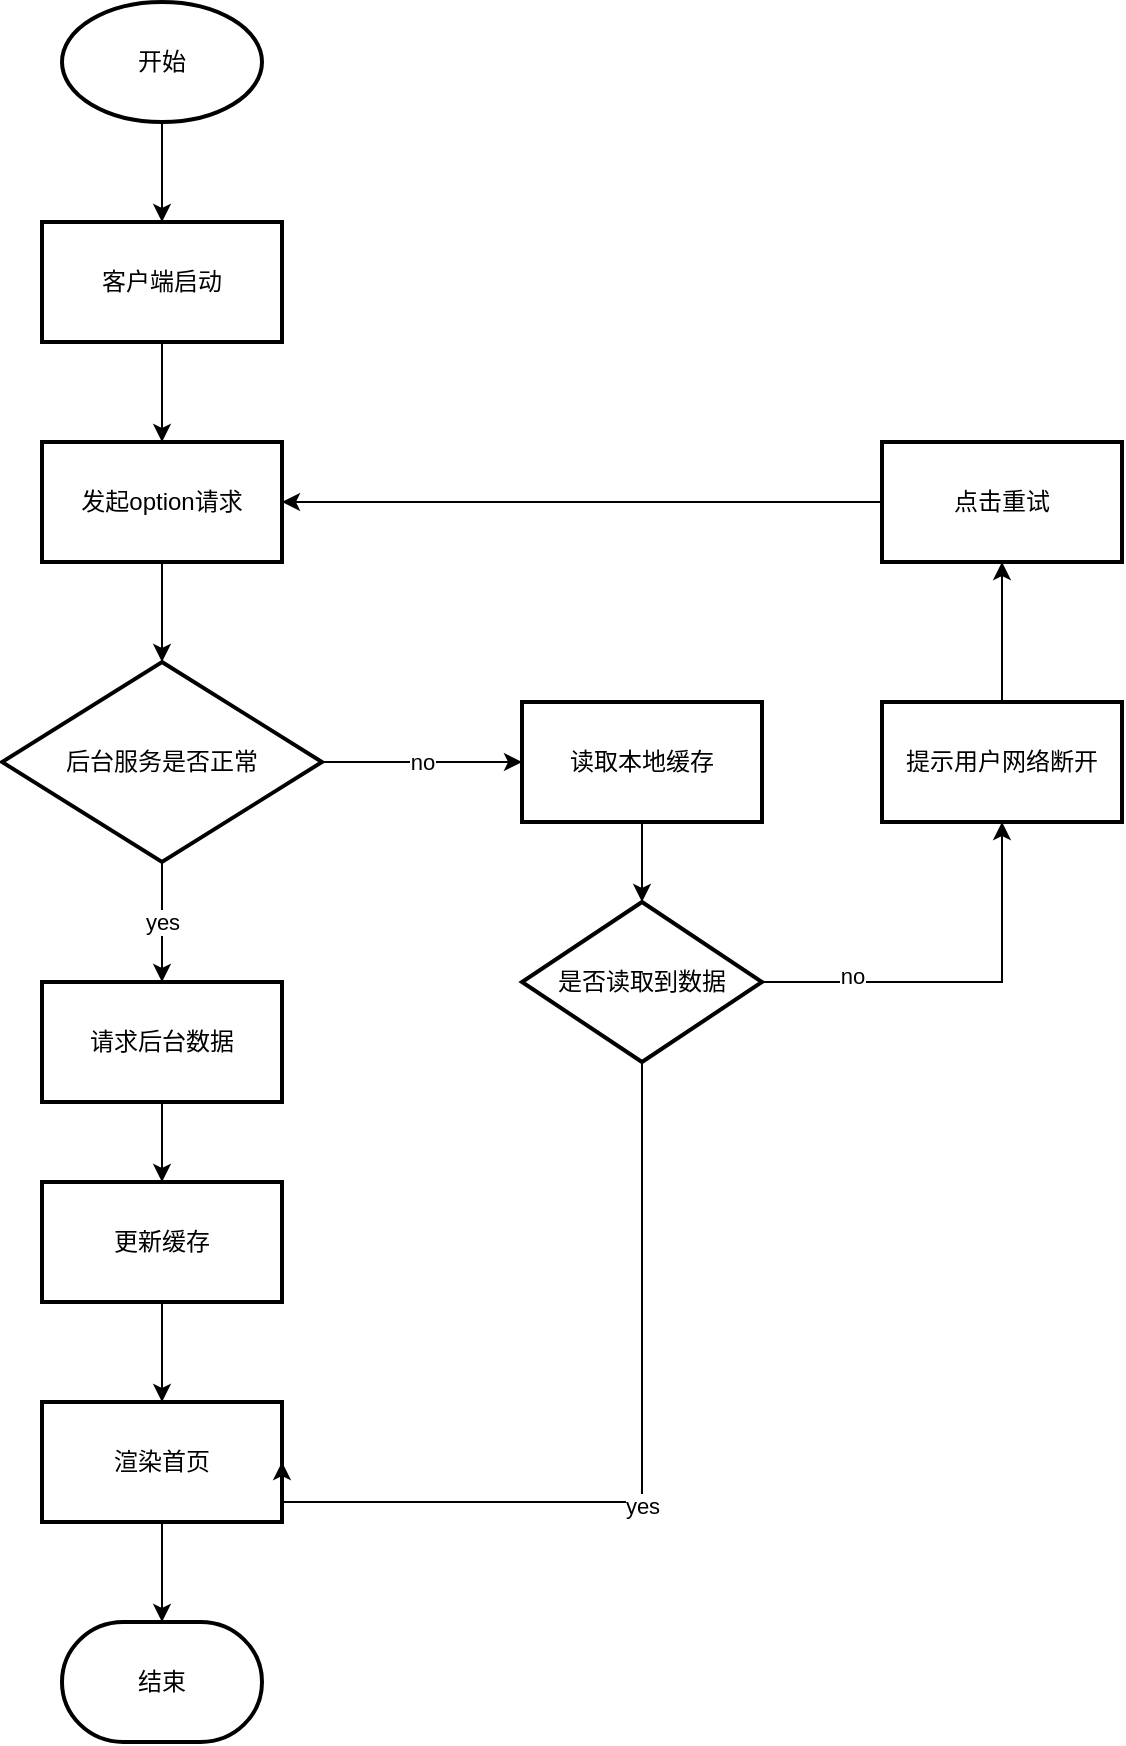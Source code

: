<mxfile version="16.1.2" type="github">
  <diagram id="-nCn3_ou5zMqZBry92oC" name="第 1 页">
    <mxGraphModel dx="1038" dy="491" grid="1" gridSize="10" guides="1" tooltips="1" connect="1" arrows="1" fold="1" page="1" pageScale="1" pageWidth="827" pageHeight="1169" math="0" shadow="0">
      <root>
        <mxCell id="0" />
        <mxCell id="1" parent="0" />
        <mxCell id="4RD6xHpMuVBiaNQP-EiV-4" value="" style="edgeStyle=orthogonalEdgeStyle;rounded=0;orthogonalLoop=1;jettySize=auto;html=1;" edge="1" parent="1" source="4RD6xHpMuVBiaNQP-EiV-2" target="4RD6xHpMuVBiaNQP-EiV-3">
          <mxGeometry relative="1" as="geometry" />
        </mxCell>
        <mxCell id="4RD6xHpMuVBiaNQP-EiV-2" value="开始" style="strokeWidth=2;html=1;shape=mxgraph.flowchart.start_1;whiteSpace=wrap;" vertex="1" parent="1">
          <mxGeometry x="370" y="210" width="100" height="60" as="geometry" />
        </mxCell>
        <mxCell id="4RD6xHpMuVBiaNQP-EiV-6" value="" style="edgeStyle=orthogonalEdgeStyle;rounded=0;orthogonalLoop=1;jettySize=auto;html=1;" edge="1" parent="1" source="4RD6xHpMuVBiaNQP-EiV-3" target="4RD6xHpMuVBiaNQP-EiV-5">
          <mxGeometry relative="1" as="geometry" />
        </mxCell>
        <mxCell id="4RD6xHpMuVBiaNQP-EiV-3" value="客户端启动" style="whiteSpace=wrap;html=1;strokeWidth=2;" vertex="1" parent="1">
          <mxGeometry x="360" y="320" width="120" height="60" as="geometry" />
        </mxCell>
        <mxCell id="4RD6xHpMuVBiaNQP-EiV-24" value="" style="edgeStyle=orthogonalEdgeStyle;rounded=0;orthogonalLoop=1;jettySize=auto;html=1;" edge="1" parent="1" source="4RD6xHpMuVBiaNQP-EiV-5" target="4RD6xHpMuVBiaNQP-EiV-23">
          <mxGeometry relative="1" as="geometry" />
        </mxCell>
        <mxCell id="4RD6xHpMuVBiaNQP-EiV-5" value="发起option请求" style="whiteSpace=wrap;html=1;strokeWidth=2;" vertex="1" parent="1">
          <mxGeometry x="360" y="430" width="120" height="60" as="geometry" />
        </mxCell>
        <mxCell id="4RD6xHpMuVBiaNQP-EiV-47" style="edgeStyle=orthogonalEdgeStyle;rounded=0;orthogonalLoop=1;jettySize=auto;html=1;entryX=0.5;entryY=0;entryDx=0;entryDy=0;entryPerimeter=0;" edge="1" parent="1" source="4RD6xHpMuVBiaNQP-EiV-11" target="4RD6xHpMuVBiaNQP-EiV-46">
          <mxGeometry relative="1" as="geometry" />
        </mxCell>
        <mxCell id="4RD6xHpMuVBiaNQP-EiV-11" value="渲染首页" style="whiteSpace=wrap;html=1;strokeWidth=2;" vertex="1" parent="1">
          <mxGeometry x="360" y="910" width="120" height="60" as="geometry" />
        </mxCell>
        <mxCell id="4RD6xHpMuVBiaNQP-EiV-26" value="yes" style="edgeStyle=orthogonalEdgeStyle;rounded=0;orthogonalLoop=1;jettySize=auto;html=1;" edge="1" parent="1" source="4RD6xHpMuVBiaNQP-EiV-23" target="4RD6xHpMuVBiaNQP-EiV-25">
          <mxGeometry relative="1" as="geometry">
            <Array as="points">
              <mxPoint x="420" y="670" />
              <mxPoint x="420" y="670" />
            </Array>
          </mxGeometry>
        </mxCell>
        <mxCell id="4RD6xHpMuVBiaNQP-EiV-28" value="no" style="edgeStyle=orthogonalEdgeStyle;rounded=0;orthogonalLoop=1;jettySize=auto;html=1;" edge="1" parent="1" source="4RD6xHpMuVBiaNQP-EiV-23" target="4RD6xHpMuVBiaNQP-EiV-27">
          <mxGeometry relative="1" as="geometry" />
        </mxCell>
        <mxCell id="4RD6xHpMuVBiaNQP-EiV-23" value="&lt;span&gt;后台服务是否正常&lt;/span&gt;" style="rhombus;whiteSpace=wrap;html=1;strokeWidth=2;" vertex="1" parent="1">
          <mxGeometry x="340" y="540" width="160" height="100" as="geometry" />
        </mxCell>
        <mxCell id="4RD6xHpMuVBiaNQP-EiV-36" style="edgeStyle=orthogonalEdgeStyle;rounded=0;orthogonalLoop=1;jettySize=auto;html=1;entryX=0.5;entryY=0;entryDx=0;entryDy=0;" edge="1" parent="1" source="4RD6xHpMuVBiaNQP-EiV-25" target="4RD6xHpMuVBiaNQP-EiV-35">
          <mxGeometry relative="1" as="geometry" />
        </mxCell>
        <mxCell id="4RD6xHpMuVBiaNQP-EiV-25" value="请求后台数据" style="whiteSpace=wrap;html=1;strokeWidth=2;" vertex="1" parent="1">
          <mxGeometry x="360" y="700" width="120" height="60" as="geometry" />
        </mxCell>
        <mxCell id="4RD6xHpMuVBiaNQP-EiV-30" value="" style="edgeStyle=orthogonalEdgeStyle;rounded=0;orthogonalLoop=1;jettySize=auto;html=1;" edge="1" parent="1" source="4RD6xHpMuVBiaNQP-EiV-27" target="4RD6xHpMuVBiaNQP-EiV-29">
          <mxGeometry relative="1" as="geometry" />
        </mxCell>
        <mxCell id="4RD6xHpMuVBiaNQP-EiV-27" value="读取本地缓存" style="whiteSpace=wrap;html=1;strokeWidth=2;" vertex="1" parent="1">
          <mxGeometry x="600" y="560" width="120" height="60" as="geometry" />
        </mxCell>
        <mxCell id="4RD6xHpMuVBiaNQP-EiV-32" style="edgeStyle=orthogonalEdgeStyle;rounded=0;orthogonalLoop=1;jettySize=auto;html=1;entryX=1;entryY=0.5;entryDx=0;entryDy=0;" edge="1" parent="1" source="4RD6xHpMuVBiaNQP-EiV-29" target="4RD6xHpMuVBiaNQP-EiV-11">
          <mxGeometry relative="1" as="geometry">
            <Array as="points">
              <mxPoint x="660" y="960" />
            </Array>
          </mxGeometry>
        </mxCell>
        <mxCell id="4RD6xHpMuVBiaNQP-EiV-33" value="yes" style="edgeLabel;html=1;align=center;verticalAlign=middle;resizable=0;points=[];" vertex="1" connectable="0" parent="4RD6xHpMuVBiaNQP-EiV-32">
          <mxGeometry x="0.051" y="2" relative="1" as="geometry">
            <mxPoint as="offset" />
          </mxGeometry>
        </mxCell>
        <mxCell id="4RD6xHpMuVBiaNQP-EiV-41" value="" style="edgeStyle=orthogonalEdgeStyle;rounded=0;orthogonalLoop=1;jettySize=auto;html=1;" edge="1" parent="1" source="4RD6xHpMuVBiaNQP-EiV-29" target="4RD6xHpMuVBiaNQP-EiV-40">
          <mxGeometry relative="1" as="geometry" />
        </mxCell>
        <mxCell id="4RD6xHpMuVBiaNQP-EiV-42" value="no" style="edgeLabel;html=1;align=center;verticalAlign=middle;resizable=0;points=[];" vertex="1" connectable="0" parent="4RD6xHpMuVBiaNQP-EiV-41">
          <mxGeometry x="-0.551" y="3" relative="1" as="geometry">
            <mxPoint as="offset" />
          </mxGeometry>
        </mxCell>
        <mxCell id="4RD6xHpMuVBiaNQP-EiV-29" value="是否读取到数据" style="rhombus;whiteSpace=wrap;html=1;strokeWidth=2;" vertex="1" parent="1">
          <mxGeometry x="600" y="660" width="120" height="80" as="geometry" />
        </mxCell>
        <mxCell id="4RD6xHpMuVBiaNQP-EiV-39" style="edgeStyle=orthogonalEdgeStyle;rounded=0;orthogonalLoop=1;jettySize=auto;html=1;entryX=0.5;entryY=0;entryDx=0;entryDy=0;" edge="1" parent="1" source="4RD6xHpMuVBiaNQP-EiV-35" target="4RD6xHpMuVBiaNQP-EiV-11">
          <mxGeometry relative="1" as="geometry" />
        </mxCell>
        <mxCell id="4RD6xHpMuVBiaNQP-EiV-35" value="更新缓存" style="whiteSpace=wrap;html=1;strokeWidth=2;" vertex="1" parent="1">
          <mxGeometry x="360" y="800" width="120" height="60" as="geometry" />
        </mxCell>
        <mxCell id="4RD6xHpMuVBiaNQP-EiV-48" style="edgeStyle=orthogonalEdgeStyle;rounded=0;orthogonalLoop=1;jettySize=auto;html=1;entryX=0.5;entryY=1;entryDx=0;entryDy=0;" edge="1" parent="1" source="4RD6xHpMuVBiaNQP-EiV-40" target="4RD6xHpMuVBiaNQP-EiV-43">
          <mxGeometry relative="1" as="geometry" />
        </mxCell>
        <mxCell id="4RD6xHpMuVBiaNQP-EiV-40" value="提示用户网络断开" style="whiteSpace=wrap;html=1;strokeWidth=2;" vertex="1" parent="1">
          <mxGeometry x="780" y="560" width="120" height="60" as="geometry" />
        </mxCell>
        <mxCell id="4RD6xHpMuVBiaNQP-EiV-50" style="edgeStyle=orthogonalEdgeStyle;rounded=0;orthogonalLoop=1;jettySize=auto;html=1;entryX=1;entryY=0.5;entryDx=0;entryDy=0;" edge="1" parent="1" source="4RD6xHpMuVBiaNQP-EiV-43" target="4RD6xHpMuVBiaNQP-EiV-5">
          <mxGeometry relative="1" as="geometry" />
        </mxCell>
        <mxCell id="4RD6xHpMuVBiaNQP-EiV-43" value="点击重试" style="whiteSpace=wrap;html=1;strokeWidth=2;" vertex="1" parent="1">
          <mxGeometry x="780" y="430" width="120" height="60" as="geometry" />
        </mxCell>
        <mxCell id="4RD6xHpMuVBiaNQP-EiV-46" value="结束" style="strokeWidth=2;html=1;shape=mxgraph.flowchart.terminator;whiteSpace=wrap;" vertex="1" parent="1">
          <mxGeometry x="370" y="1020" width="100" height="60" as="geometry" />
        </mxCell>
      </root>
    </mxGraphModel>
  </diagram>
</mxfile>

